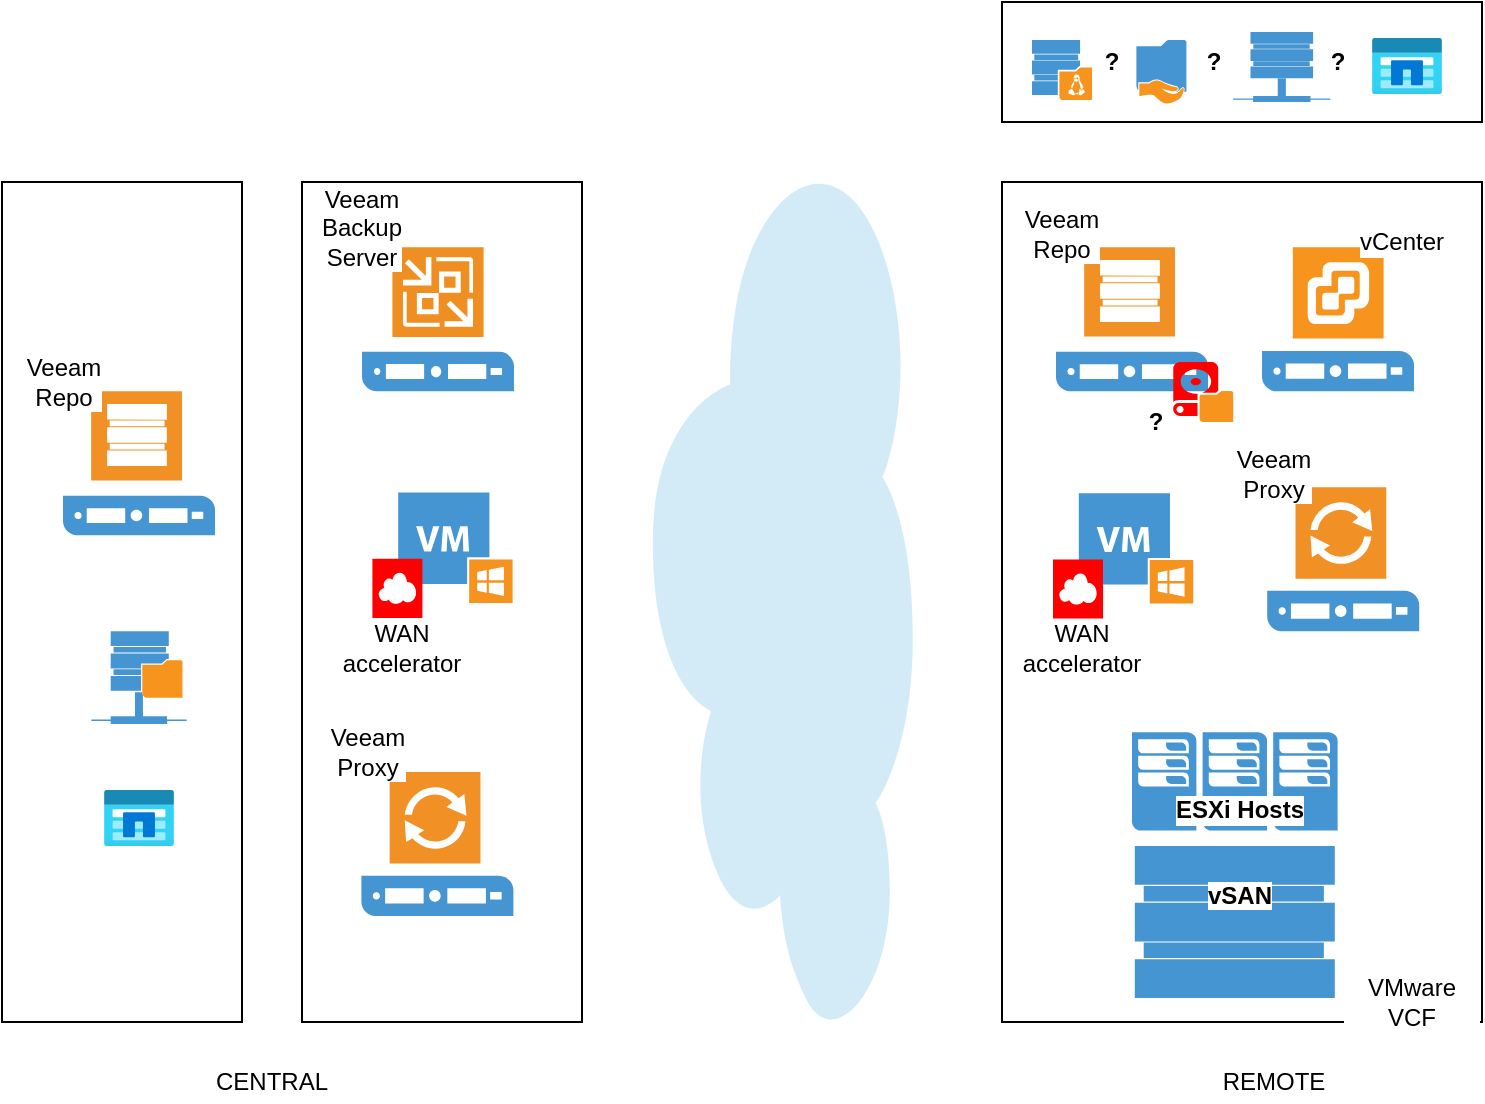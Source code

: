 <mxfile version="14.0.3" type="github">
  <diagram id="JnUOpCwKltPgE0m3QCvf" name="Page-1">
    <mxGraphModel dx="1242" dy="564" grid="1" gridSize="10" guides="1" tooltips="1" connect="1" arrows="1" fold="1" page="1" pageScale="1" pageWidth="1169" pageHeight="827" math="0" shadow="0">
      <root>
        <mxCell id="0" />
        <mxCell id="1" parent="0" />
        <mxCell id="ag414TaRElATsdjeowkR-51" value="" style="rounded=0;whiteSpace=wrap;html=1;labelBackgroundColor=#ffffff;fillColor=#FFFFFF;" vertex="1" parent="1">
          <mxGeometry x="140" y="120" width="120" height="420" as="geometry" />
        </mxCell>
        <mxCell id="ag414TaRElATsdjeowkR-44" value="" style="rounded=0;whiteSpace=wrap;html=1;labelBackgroundColor=#ffffff;fillColor=#FFFFFF;" vertex="1" parent="1">
          <mxGeometry x="290" y="120" width="140" height="420" as="geometry" />
        </mxCell>
        <mxCell id="ag414TaRElATsdjeowkR-10" value="" style="rounded=0;whiteSpace=wrap;html=1;" vertex="1" parent="1">
          <mxGeometry x="640" y="120" width="240" height="420" as="geometry" />
        </mxCell>
        <mxCell id="ag414TaRElATsdjeowkR-4" value="" style="shadow=0;dashed=0;html=1;strokeColor=none;fillColor=#4495D1;labelPosition=center;verticalLabelPosition=bottom;verticalAlign=top;align=center;outlineConnect=0;shape=mxgraph.veeam.2d.datastore;" vertex="1" parent="1">
          <mxGeometry x="706.4" y="452" width="100" height="76" as="geometry" />
        </mxCell>
        <mxCell id="ag414TaRElATsdjeowkR-8" value="" style="pointerEvents=1;shadow=0;dashed=0;html=1;strokeColor=none;fillColor=#4495D1;labelPosition=center;verticalLabelPosition=bottom;verticalAlign=top;align=center;outlineConnect=0;shape=mxgraph.veeam.cluster;" vertex="1" parent="1">
          <mxGeometry x="705" y="395.1" width="102.8" height="49.2" as="geometry" />
        </mxCell>
        <mxCell id="ag414TaRElATsdjeowkR-11" value="ESXi Hosts" style="text;html=1;strokeColor=none;fillColor=none;align=center;verticalAlign=middle;whiteSpace=wrap;rounded=0;fontStyle=1;labelBackgroundColor=#ffffff;" vertex="1" parent="1">
          <mxGeometry x="718.6" y="424.0" width="80" height="20" as="geometry" />
        </mxCell>
        <mxCell id="ag414TaRElATsdjeowkR-14" value="" style="shadow=0;dashed=0;html=1;strokeColor=none;fillColor=#4495D1;labelPosition=center;verticalLabelPosition=bottom;verticalAlign=top;align=center;outlineConnect=0;shape=mxgraph.veeam.2d.veeam_backup_and_replication_server;" vertex="1" parent="1">
          <mxGeometry x="320" y="152.6" width="76" height="72" as="geometry" />
        </mxCell>
        <mxCell id="ag414TaRElATsdjeowkR-15" value="" style="shadow=0;dashed=0;html=1;strokeColor=none;fillColor=#4495D1;labelPosition=center;verticalLabelPosition=bottom;verticalAlign=top;align=center;outlineConnect=0;shape=mxgraph.veeam.proxy_server;" vertex="1" parent="1">
          <mxGeometry x="772.6" y="272.6" width="76" height="72" as="geometry" />
        </mxCell>
        <mxCell id="ag414TaRElATsdjeowkR-16" value="" style="shadow=0;dashed=0;html=1;strokeColor=none;fillColor=#4495D1;labelPosition=center;verticalLabelPosition=bottom;verticalAlign=top;align=center;outlineConnect=0;shape=mxgraph.veeam.repository_server;" vertex="1" parent="1">
          <mxGeometry x="667" y="152.6" width="76" height="72" as="geometry" />
        </mxCell>
        <mxCell id="ag414TaRElATsdjeowkR-17" value="" style="shadow=0;dashed=0;html=1;strokeColor=none;fillColor=#4495D1;labelPosition=center;verticalLabelPosition=bottom;verticalAlign=top;align=center;outlineConnect=0;shape=mxgraph.veeam.vsphere_server;" vertex="1" parent="1">
          <mxGeometry x="770" y="152.6" width="76" height="72" as="geometry" />
        </mxCell>
        <mxCell id="ag414TaRElATsdjeowkR-19" value="" style="shadow=0;dashed=0;html=1;strokeColor=none;fillColor=#4495D1;labelPosition=center;verticalLabelPosition=bottom;verticalAlign=top;align=center;outlineConnect=0;shape=mxgraph.veeam.2d.cloud;rotation=-90;" vertex="1" parent="1">
          <mxGeometry x="319.7" y="265.1" width="421.4" height="130" as="geometry" />
        </mxCell>
        <mxCell id="ag414TaRElATsdjeowkR-22" value="&lt;span style=&quot;background-color: rgb(255 , 255 , 255)&quot;&gt;&lt;b&gt;vSAN&lt;/b&gt;&lt;/span&gt;" style="text;html=1;strokeColor=none;fillColor=none;align=center;verticalAlign=middle;whiteSpace=wrap;rounded=0;" vertex="1" parent="1">
          <mxGeometry x="738.6" y="467" width="40" height="20" as="geometry" />
        </mxCell>
        <mxCell id="ag414TaRElATsdjeowkR-23" value="VMware VCF" style="text;html=1;strokeColor=none;fillColor=none;align=center;verticalAlign=middle;whiteSpace=wrap;rounded=0;labelBackgroundColor=#ffffff;" vertex="1" parent="1">
          <mxGeometry x="810" y="520" width="70" height="20" as="geometry" />
        </mxCell>
        <mxCell id="ag414TaRElATsdjeowkR-24" value="vCenter" style="text;html=1;strokeColor=none;fillColor=none;align=center;verticalAlign=middle;whiteSpace=wrap;rounded=0;labelBackgroundColor=#ffffff;" vertex="1" parent="1">
          <mxGeometry x="820" y="140" width="40" height="20" as="geometry" />
        </mxCell>
        <mxCell id="ag414TaRElATsdjeowkR-25" value="Veeam Proxy" style="text;html=1;strokeColor=none;fillColor=none;align=center;verticalAlign=middle;whiteSpace=wrap;rounded=0;labelBackgroundColor=#ffffff;" vertex="1" parent="1">
          <mxGeometry x="755.6" y="255.6" width="40" height="20" as="geometry" />
        </mxCell>
        <mxCell id="ag414TaRElATsdjeowkR-26" value="Veeam Repo" style="text;html=1;strokeColor=none;fillColor=none;align=center;verticalAlign=middle;whiteSpace=wrap;rounded=0;labelBackgroundColor=#ffffff;" vertex="1" parent="1">
          <mxGeometry x="650" y="135.6" width="40" height="20" as="geometry" />
        </mxCell>
        <mxCell id="ag414TaRElATsdjeowkR-29" value="" style="rounded=0;whiteSpace=wrap;html=1;labelBackgroundColor=#ffffff;" vertex="1" parent="1">
          <mxGeometry x="640" y="30" width="240" height="60" as="geometry" />
        </mxCell>
        <mxCell id="ag414TaRElATsdjeowkR-30" value="" style="shadow=0;dashed=0;html=1;strokeColor=none;fillColor=#4495D1;labelPosition=center;verticalLabelPosition=bottom;verticalAlign=top;align=center;outlineConnect=0;shape=mxgraph.veeam.shared_folder;labelBackgroundColor=#ffffff;" vertex="1" parent="1">
          <mxGeometry x="707.2" y="49" width="25" height="32" as="geometry" />
        </mxCell>
        <mxCell id="ag414TaRElATsdjeowkR-33" value="" style="shadow=0;dashed=0;html=1;strokeColor=none;fillColor=#4495D1;labelPosition=center;verticalLabelPosition=bottom;verticalAlign=top;align=center;outlineConnect=0;shape=mxgraph.veeam.linux_repository;labelBackgroundColor=#ffffff;" vertex="1" parent="1">
          <mxGeometry x="655" y="49" width="30" height="30" as="geometry" />
        </mxCell>
        <mxCell id="ag414TaRElATsdjeowkR-34" value="&lt;b&gt;?&lt;/b&gt;" style="text;html=1;strokeColor=none;fillColor=none;align=center;verticalAlign=middle;whiteSpace=wrap;rounded=0;labelBackgroundColor=#ffffff;" vertex="1" parent="1">
          <mxGeometry x="685" y="50" width="20" height="20" as="geometry" />
        </mxCell>
        <mxCell id="ag414TaRElATsdjeowkR-35" value="" style="shadow=0;dashed=0;html=1;strokeColor=none;fillColor=#4495D1;labelPosition=center;verticalLabelPosition=bottom;verticalAlign=top;align=center;outlineConnect=0;shape=mxgraph.veeam.2d.remote_storage;labelBackgroundColor=#ffffff;" vertex="1" parent="1">
          <mxGeometry x="755.6" y="45" width="48.6" height="35" as="geometry" />
        </mxCell>
        <mxCell id="ag414TaRElATsdjeowkR-36" value="&lt;b&gt;?&lt;/b&gt;" style="text;html=1;strokeColor=none;fillColor=none;align=center;verticalAlign=middle;whiteSpace=wrap;rounded=0;labelBackgroundColor=#ffffff;" vertex="1" parent="1">
          <mxGeometry x="735.6" y="50" width="20" height="20" as="geometry" />
        </mxCell>
        <mxCell id="ag414TaRElATsdjeowkR-37" value="" style="shadow=0;dashed=0;html=1;strokeColor=none;fillColor=#4495D1;labelPosition=center;verticalLabelPosition=bottom;verticalAlign=top;align=center;outlineConnect=0;shape=mxgraph.veeam.remote_repository;labelBackgroundColor=#ffffff;" vertex="1" parent="1">
          <mxGeometry x="184.7" y="344.6" width="47.6" height="46.4" as="geometry" />
        </mxCell>
        <mxCell id="ag414TaRElATsdjeowkR-41" value="" style="aspect=fixed;html=1;points=[];align=center;image;fontSize=12;image=img/lib/azure2/storage/Azure_NetApp_Files.svg;labelBackgroundColor=#ffffff;" vertex="1" parent="1">
          <mxGeometry x="825" y="48" width="35" height="28" as="geometry" />
        </mxCell>
        <mxCell id="ag414TaRElATsdjeowkR-42" value="&lt;b&gt;?&lt;/b&gt;" style="text;html=1;strokeColor=none;fillColor=none;align=center;verticalAlign=middle;whiteSpace=wrap;rounded=0;labelBackgroundColor=#ffffff;" vertex="1" parent="1">
          <mxGeometry x="798" y="50" width="20" height="20" as="geometry" />
        </mxCell>
        <mxCell id="ag414TaRElATsdjeowkR-43" value="" style="shadow=0;dashed=0;html=1;strokeColor=none;labelPosition=center;verticalLabelPosition=bottom;verticalAlign=top;align=center;outlineConnect=0;shape=mxgraph.veeam.local_disk;labelBackgroundColor=#ffffff;labelBorderColor=none;fillColor=#FF0000;" vertex="1" parent="1">
          <mxGeometry x="725.6" y="210" width="30" height="30" as="geometry" />
        </mxCell>
        <mxCell id="ag414TaRElATsdjeowkR-46" value="Veeam Backup Server" style="text;html=1;strokeColor=none;fillColor=none;align=center;verticalAlign=middle;whiteSpace=wrap;rounded=0;labelBackgroundColor=#ffffff;" vertex="1" parent="1">
          <mxGeometry x="300" y="132.6" width="40" height="20" as="geometry" />
        </mxCell>
        <mxCell id="ag414TaRElATsdjeowkR-47" value="" style="shadow=0;dashed=0;html=1;strokeColor=none;fillColor=#4495D1;labelPosition=center;verticalLabelPosition=bottom;verticalAlign=top;align=center;outlineConnect=0;shape=mxgraph.veeam.proxy_server;" vertex="1" parent="1">
          <mxGeometry x="319.7" y="415" width="76" height="72" as="geometry" />
        </mxCell>
        <mxCell id="ag414TaRElATsdjeowkR-48" value="Veeam Proxy" style="text;html=1;strokeColor=none;fillColor=none;align=center;verticalAlign=middle;whiteSpace=wrap;rounded=0;labelBackgroundColor=#ffffff;" vertex="1" parent="1">
          <mxGeometry x="303" y="395.1" width="40" height="20" as="geometry" />
        </mxCell>
        <mxCell id="ag414TaRElATsdjeowkR-49" value="REMOTE" style="text;html=1;strokeColor=none;fillColor=none;align=center;verticalAlign=middle;whiteSpace=wrap;rounded=0;labelBackgroundColor=#ffffff;" vertex="1" parent="1">
          <mxGeometry x="755.6" y="560" width="40" height="20" as="geometry" />
        </mxCell>
        <mxCell id="ag414TaRElATsdjeowkR-50" value="CENTRAL" style="text;html=1;strokeColor=none;fillColor=none;align=center;verticalAlign=middle;whiteSpace=wrap;rounded=0;labelBackgroundColor=#ffffff;" vertex="1" parent="1">
          <mxGeometry x="255" y="560" width="40" height="20" as="geometry" />
        </mxCell>
        <mxCell id="ag414TaRElATsdjeowkR-52" value="" style="shadow=0;dashed=0;html=1;strokeColor=none;fillColor=#4495D1;labelPosition=center;verticalLabelPosition=bottom;verticalAlign=top;align=center;outlineConnect=0;shape=mxgraph.veeam.repository_server;" vertex="1" parent="1">
          <mxGeometry x="170.5" y="224.6" width="76" height="72" as="geometry" />
        </mxCell>
        <mxCell id="ag414TaRElATsdjeowkR-53" value="Veeam Repo" style="text;html=1;strokeColor=none;fillColor=none;align=center;verticalAlign=middle;whiteSpace=wrap;rounded=0;labelBackgroundColor=#ffffff;" vertex="1" parent="1">
          <mxGeometry x="151" y="210" width="40" height="20" as="geometry" />
        </mxCell>
        <mxCell id="ag414TaRElATsdjeowkR-54" value="" style="aspect=fixed;html=1;points=[];align=center;image;fontSize=12;image=img/lib/azure2/storage/Azure_NetApp_Files.svg;labelBackgroundColor=#ffffff;" vertex="1" parent="1">
          <mxGeometry x="191" y="424" width="35" height="28" as="geometry" />
        </mxCell>
        <mxCell id="ag414TaRElATsdjeowkR-55" value="&lt;b&gt;?&lt;/b&gt;" style="text;html=1;strokeColor=none;fillColor=none;align=center;verticalAlign=middle;whiteSpace=wrap;rounded=0;labelBackgroundColor=#ffffff;" vertex="1" parent="1">
          <mxGeometry x="707.2" y="230" width="20" height="20" as="geometry" />
        </mxCell>
        <mxCell id="ag414TaRElATsdjeowkR-59" value="" style="shadow=0;dashed=0;html=1;strokeColor=none;fillColor=#4495D1;labelPosition=center;verticalLabelPosition=bottom;verticalAlign=top;align=center;outlineConnect=0;shape=mxgraph.veeam.vm_windows;labelBackgroundColor=none;fontColor=none;" vertex="1" parent="1">
          <mxGeometry x="678.4" y="275.6" width="57.2" height="55.2" as="geometry" />
        </mxCell>
        <mxCell id="ag414TaRElATsdjeowkR-40" value="" style="pointerEvents=1;shadow=0;dashed=0;html=1;strokeColor=none;labelPosition=center;verticalLabelPosition=bottom;verticalAlign=top;align=center;outlineConnect=0;shape=mxgraph.veeam.2d.wan_accelerator;labelBackgroundColor=none;noLabel=1;fontColor=none;fillColor=#FF0000;" vertex="1" parent="1">
          <mxGeometry x="665.5" y="308.7" width="25" height="29.6" as="geometry" />
        </mxCell>
        <mxCell id="ag414TaRElATsdjeowkR-57" value="WAN accelerator" style="text;html=1;strokeColor=none;fillColor=none;align=center;verticalAlign=middle;whiteSpace=wrap;rounded=0;labelBackgroundColor=none;" vertex="1" parent="1">
          <mxGeometry x="660" y="343.3" width="40" height="20" as="geometry" />
        </mxCell>
        <mxCell id="ag414TaRElATsdjeowkR-60" value="" style="shadow=0;dashed=0;html=1;strokeColor=none;fillColor=#4495D1;labelPosition=center;verticalLabelPosition=bottom;verticalAlign=top;align=center;outlineConnect=0;shape=mxgraph.veeam.vm_windows;labelBackgroundColor=none;fontColor=none;" vertex="1" parent="1">
          <mxGeometry x="338.1" y="275.25" width="57.2" height="55.2" as="geometry" />
        </mxCell>
        <mxCell id="ag414TaRElATsdjeowkR-61" value="" style="pointerEvents=1;shadow=0;dashed=0;html=1;strokeColor=none;labelPosition=center;verticalLabelPosition=bottom;verticalAlign=top;align=center;outlineConnect=0;shape=mxgraph.veeam.2d.wan_accelerator;labelBackgroundColor=none;noLabel=1;fontColor=none;fillColor=#FF0000;" vertex="1" parent="1">
          <mxGeometry x="325.2" y="308.35" width="25" height="29.6" as="geometry" />
        </mxCell>
        <mxCell id="ag414TaRElATsdjeowkR-62" value="WAN accelerator" style="text;html=1;strokeColor=none;fillColor=none;align=center;verticalAlign=middle;whiteSpace=wrap;rounded=0;labelBackgroundColor=none;" vertex="1" parent="1">
          <mxGeometry x="319.7" y="342.95" width="40" height="20" as="geometry" />
        </mxCell>
      </root>
    </mxGraphModel>
  </diagram>
</mxfile>
